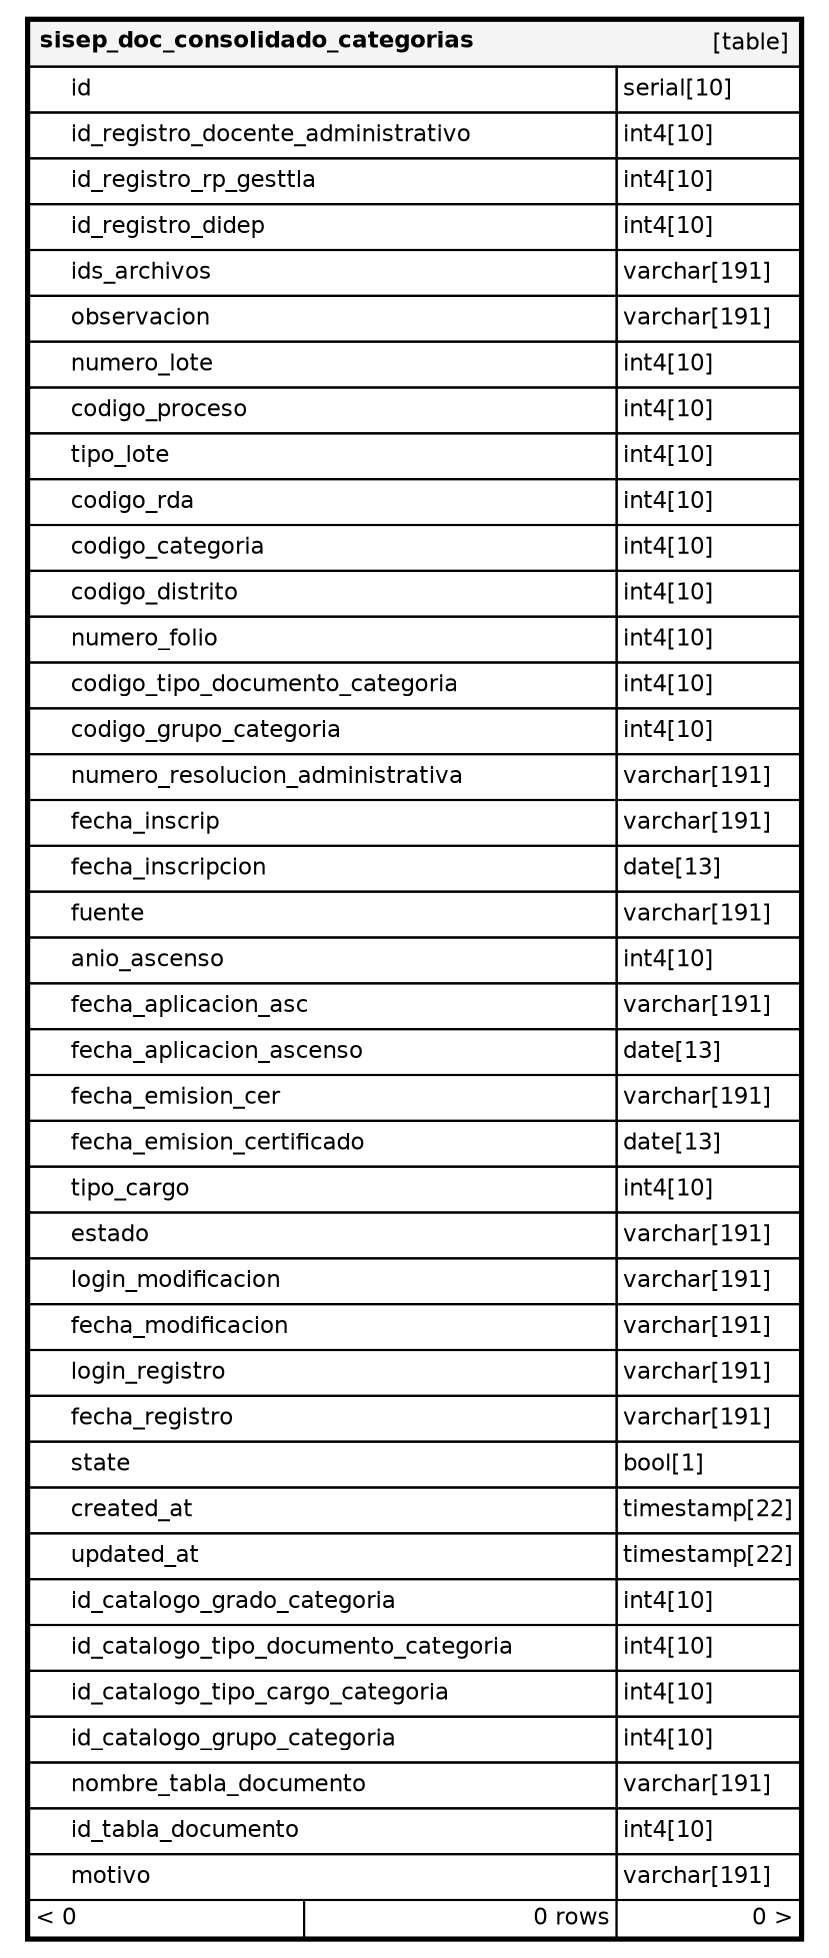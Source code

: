 digraph "sisep_doc_consolidado_categorias" {
  graph [
    rankdir="RL"
    bgcolor="#ffffff"
    nodesep="0.18"
    ranksep="0.46"
    fontname="Helvetica"
    fontsize="11"
    ration="compress"
  ];
  node [
    fontname="Helvetica"
    fontsize="11"
    shape="plaintext"
  ];
  edge [
    arrowsize="0.8"
  ];
  "sisep_doc_consolidado_categorias" [
   label=<
    <TABLE BORDER="2" CELLBORDER="1" CELLSPACING="0" BGCOLOR="#ffffff">
      <TR><TD COLSPAN="4"  BGCOLOR="#f5f5f5"><TABLE BORDER="0" CELLSPACING="0"><TR><TD ALIGN="LEFT"><B>sisep_doc_consolidado_categorias</B></TD><TD ALIGN="RIGHT">[table]</TD></TR></TABLE></TD></TR>
      <TR><TD PORT="id" COLSPAN="2" ALIGN="LEFT"><TABLE BORDER="0" CELLSPACING="0" ALIGN="LEFT"><TR ALIGN="LEFT"><TD ALIGN="LEFT" FIXEDSIZE="TRUE" WIDTH="15" HEIGHT="16"></TD><TD ALIGN="LEFT" FIXEDSIZE="TRUE" WIDTH="261" HEIGHT="16">id</TD></TR></TABLE></TD><TD PORT="id.type" ALIGN="LEFT">serial[10]</TD></TR>
      <TR><TD PORT="id_registro_docente_administrativo" COLSPAN="2" ALIGN="LEFT"><TABLE BORDER="0" CELLSPACING="0" ALIGN="LEFT"><TR ALIGN="LEFT"><TD ALIGN="LEFT" FIXEDSIZE="TRUE" WIDTH="15" HEIGHT="16"></TD><TD ALIGN="LEFT" FIXEDSIZE="TRUE" WIDTH="261" HEIGHT="16">id_registro_docente_administrativo</TD></TR></TABLE></TD><TD PORT="id_registro_docente_administrativo.type" ALIGN="LEFT">int4[10]</TD></TR>
      <TR><TD PORT="id_registro_rp_gesttla" COLSPAN="2" ALIGN="LEFT"><TABLE BORDER="0" CELLSPACING="0" ALIGN="LEFT"><TR ALIGN="LEFT"><TD ALIGN="LEFT" FIXEDSIZE="TRUE" WIDTH="15" HEIGHT="16"></TD><TD ALIGN="LEFT" FIXEDSIZE="TRUE" WIDTH="261" HEIGHT="16">id_registro_rp_gesttla</TD></TR></TABLE></TD><TD PORT="id_registro_rp_gesttla.type" ALIGN="LEFT">int4[10]</TD></TR>
      <TR><TD PORT="id_registro_didep" COLSPAN="2" ALIGN="LEFT"><TABLE BORDER="0" CELLSPACING="0" ALIGN="LEFT"><TR ALIGN="LEFT"><TD ALIGN="LEFT" FIXEDSIZE="TRUE" WIDTH="15" HEIGHT="16"></TD><TD ALIGN="LEFT" FIXEDSIZE="TRUE" WIDTH="261" HEIGHT="16">id_registro_didep</TD></TR></TABLE></TD><TD PORT="id_registro_didep.type" ALIGN="LEFT">int4[10]</TD></TR>
      <TR><TD PORT="ids_archivos" COLSPAN="2" ALIGN="LEFT"><TABLE BORDER="0" CELLSPACING="0" ALIGN="LEFT"><TR ALIGN="LEFT"><TD ALIGN="LEFT" FIXEDSIZE="TRUE" WIDTH="15" HEIGHT="16"></TD><TD ALIGN="LEFT" FIXEDSIZE="TRUE" WIDTH="261" HEIGHT="16">ids_archivos</TD></TR></TABLE></TD><TD PORT="ids_archivos.type" ALIGN="LEFT">varchar[191]</TD></TR>
      <TR><TD PORT="observacion" COLSPAN="2" ALIGN="LEFT"><TABLE BORDER="0" CELLSPACING="0" ALIGN="LEFT"><TR ALIGN="LEFT"><TD ALIGN="LEFT" FIXEDSIZE="TRUE" WIDTH="15" HEIGHT="16"></TD><TD ALIGN="LEFT" FIXEDSIZE="TRUE" WIDTH="261" HEIGHT="16">observacion</TD></TR></TABLE></TD><TD PORT="observacion.type" ALIGN="LEFT">varchar[191]</TD></TR>
      <TR><TD PORT="numero_lote" COLSPAN="2" ALIGN="LEFT"><TABLE BORDER="0" CELLSPACING="0" ALIGN="LEFT"><TR ALIGN="LEFT"><TD ALIGN="LEFT" FIXEDSIZE="TRUE" WIDTH="15" HEIGHT="16"></TD><TD ALIGN="LEFT" FIXEDSIZE="TRUE" WIDTH="261" HEIGHT="16">numero_lote</TD></TR></TABLE></TD><TD PORT="numero_lote.type" ALIGN="LEFT">int4[10]</TD></TR>
      <TR><TD PORT="codigo_proceso" COLSPAN="2" ALIGN="LEFT"><TABLE BORDER="0" CELLSPACING="0" ALIGN="LEFT"><TR ALIGN="LEFT"><TD ALIGN="LEFT" FIXEDSIZE="TRUE" WIDTH="15" HEIGHT="16"></TD><TD ALIGN="LEFT" FIXEDSIZE="TRUE" WIDTH="261" HEIGHT="16">codigo_proceso</TD></TR></TABLE></TD><TD PORT="codigo_proceso.type" ALIGN="LEFT">int4[10]</TD></TR>
      <TR><TD PORT="tipo_lote" COLSPAN="2" ALIGN="LEFT"><TABLE BORDER="0" CELLSPACING="0" ALIGN="LEFT"><TR ALIGN="LEFT"><TD ALIGN="LEFT" FIXEDSIZE="TRUE" WIDTH="15" HEIGHT="16"></TD><TD ALIGN="LEFT" FIXEDSIZE="TRUE" WIDTH="261" HEIGHT="16">tipo_lote</TD></TR></TABLE></TD><TD PORT="tipo_lote.type" ALIGN="LEFT">int4[10]</TD></TR>
      <TR><TD PORT="codigo_rda" COLSPAN="2" ALIGN="LEFT"><TABLE BORDER="0" CELLSPACING="0" ALIGN="LEFT"><TR ALIGN="LEFT"><TD ALIGN="LEFT" FIXEDSIZE="TRUE" WIDTH="15" HEIGHT="16"></TD><TD ALIGN="LEFT" FIXEDSIZE="TRUE" WIDTH="261" HEIGHT="16">codigo_rda</TD></TR></TABLE></TD><TD PORT="codigo_rda.type" ALIGN="LEFT">int4[10]</TD></TR>
      <TR><TD PORT="codigo_categoria" COLSPAN="2" ALIGN="LEFT"><TABLE BORDER="0" CELLSPACING="0" ALIGN="LEFT"><TR ALIGN="LEFT"><TD ALIGN="LEFT" FIXEDSIZE="TRUE" WIDTH="15" HEIGHT="16"></TD><TD ALIGN="LEFT" FIXEDSIZE="TRUE" WIDTH="261" HEIGHT="16">codigo_categoria</TD></TR></TABLE></TD><TD PORT="codigo_categoria.type" ALIGN="LEFT">int4[10]</TD></TR>
      <TR><TD PORT="codigo_distrito" COLSPAN="2" ALIGN="LEFT"><TABLE BORDER="0" CELLSPACING="0" ALIGN="LEFT"><TR ALIGN="LEFT"><TD ALIGN="LEFT" FIXEDSIZE="TRUE" WIDTH="15" HEIGHT="16"></TD><TD ALIGN="LEFT" FIXEDSIZE="TRUE" WIDTH="261" HEIGHT="16">codigo_distrito</TD></TR></TABLE></TD><TD PORT="codigo_distrito.type" ALIGN="LEFT">int4[10]</TD></TR>
      <TR><TD PORT="numero_folio" COLSPAN="2" ALIGN="LEFT"><TABLE BORDER="0" CELLSPACING="0" ALIGN="LEFT"><TR ALIGN="LEFT"><TD ALIGN="LEFT" FIXEDSIZE="TRUE" WIDTH="15" HEIGHT="16"></TD><TD ALIGN="LEFT" FIXEDSIZE="TRUE" WIDTH="261" HEIGHT="16">numero_folio</TD></TR></TABLE></TD><TD PORT="numero_folio.type" ALIGN="LEFT">int4[10]</TD></TR>
      <TR><TD PORT="codigo_tipo_documento_categoria" COLSPAN="2" ALIGN="LEFT"><TABLE BORDER="0" CELLSPACING="0" ALIGN="LEFT"><TR ALIGN="LEFT"><TD ALIGN="LEFT" FIXEDSIZE="TRUE" WIDTH="15" HEIGHT="16"></TD><TD ALIGN="LEFT" FIXEDSIZE="TRUE" WIDTH="261" HEIGHT="16">codigo_tipo_documento_categoria</TD></TR></TABLE></TD><TD PORT="codigo_tipo_documento_categoria.type" ALIGN="LEFT">int4[10]</TD></TR>
      <TR><TD PORT="codigo_grupo_categoria" COLSPAN="2" ALIGN="LEFT"><TABLE BORDER="0" CELLSPACING="0" ALIGN="LEFT"><TR ALIGN="LEFT"><TD ALIGN="LEFT" FIXEDSIZE="TRUE" WIDTH="15" HEIGHT="16"></TD><TD ALIGN="LEFT" FIXEDSIZE="TRUE" WIDTH="261" HEIGHT="16">codigo_grupo_categoria</TD></TR></TABLE></TD><TD PORT="codigo_grupo_categoria.type" ALIGN="LEFT">int4[10]</TD></TR>
      <TR><TD PORT="numero_resolucion_administrativa" COLSPAN="2" ALIGN="LEFT"><TABLE BORDER="0" CELLSPACING="0" ALIGN="LEFT"><TR ALIGN="LEFT"><TD ALIGN="LEFT" FIXEDSIZE="TRUE" WIDTH="15" HEIGHT="16"></TD><TD ALIGN="LEFT" FIXEDSIZE="TRUE" WIDTH="261" HEIGHT="16">numero_resolucion_administrativa</TD></TR></TABLE></TD><TD PORT="numero_resolucion_administrativa.type" ALIGN="LEFT">varchar[191]</TD></TR>
      <TR><TD PORT="fecha_inscrip" COLSPAN="2" ALIGN="LEFT"><TABLE BORDER="0" CELLSPACING="0" ALIGN="LEFT"><TR ALIGN="LEFT"><TD ALIGN="LEFT" FIXEDSIZE="TRUE" WIDTH="15" HEIGHT="16"></TD><TD ALIGN="LEFT" FIXEDSIZE="TRUE" WIDTH="261" HEIGHT="16">fecha_inscrip</TD></TR></TABLE></TD><TD PORT="fecha_inscrip.type" ALIGN="LEFT">varchar[191]</TD></TR>
      <TR><TD PORT="fecha_inscripcion" COLSPAN="2" ALIGN="LEFT"><TABLE BORDER="0" CELLSPACING="0" ALIGN="LEFT"><TR ALIGN="LEFT"><TD ALIGN="LEFT" FIXEDSIZE="TRUE" WIDTH="15" HEIGHT="16"></TD><TD ALIGN="LEFT" FIXEDSIZE="TRUE" WIDTH="261" HEIGHT="16">fecha_inscripcion</TD></TR></TABLE></TD><TD PORT="fecha_inscripcion.type" ALIGN="LEFT">date[13]</TD></TR>
      <TR><TD PORT="fuente" COLSPAN="2" ALIGN="LEFT"><TABLE BORDER="0" CELLSPACING="0" ALIGN="LEFT"><TR ALIGN="LEFT"><TD ALIGN="LEFT" FIXEDSIZE="TRUE" WIDTH="15" HEIGHT="16"></TD><TD ALIGN="LEFT" FIXEDSIZE="TRUE" WIDTH="261" HEIGHT="16">fuente</TD></TR></TABLE></TD><TD PORT="fuente.type" ALIGN="LEFT">varchar[191]</TD></TR>
      <TR><TD PORT="anio_ascenso" COLSPAN="2" ALIGN="LEFT"><TABLE BORDER="0" CELLSPACING="0" ALIGN="LEFT"><TR ALIGN="LEFT"><TD ALIGN="LEFT" FIXEDSIZE="TRUE" WIDTH="15" HEIGHT="16"></TD><TD ALIGN="LEFT" FIXEDSIZE="TRUE" WIDTH="261" HEIGHT="16">anio_ascenso</TD></TR></TABLE></TD><TD PORT="anio_ascenso.type" ALIGN="LEFT">int4[10]</TD></TR>
      <TR><TD PORT="fecha_aplicacion_asc" COLSPAN="2" ALIGN="LEFT"><TABLE BORDER="0" CELLSPACING="0" ALIGN="LEFT"><TR ALIGN="LEFT"><TD ALIGN="LEFT" FIXEDSIZE="TRUE" WIDTH="15" HEIGHT="16"></TD><TD ALIGN="LEFT" FIXEDSIZE="TRUE" WIDTH="261" HEIGHT="16">fecha_aplicacion_asc</TD></TR></TABLE></TD><TD PORT="fecha_aplicacion_asc.type" ALIGN="LEFT">varchar[191]</TD></TR>
      <TR><TD PORT="fecha_aplicacion_ascenso" COLSPAN="2" ALIGN="LEFT"><TABLE BORDER="0" CELLSPACING="0" ALIGN="LEFT"><TR ALIGN="LEFT"><TD ALIGN="LEFT" FIXEDSIZE="TRUE" WIDTH="15" HEIGHT="16"></TD><TD ALIGN="LEFT" FIXEDSIZE="TRUE" WIDTH="261" HEIGHT="16">fecha_aplicacion_ascenso</TD></TR></TABLE></TD><TD PORT="fecha_aplicacion_ascenso.type" ALIGN="LEFT">date[13]</TD></TR>
      <TR><TD PORT="fecha_emision_cer" COLSPAN="2" ALIGN="LEFT"><TABLE BORDER="0" CELLSPACING="0" ALIGN="LEFT"><TR ALIGN="LEFT"><TD ALIGN="LEFT" FIXEDSIZE="TRUE" WIDTH="15" HEIGHT="16"></TD><TD ALIGN="LEFT" FIXEDSIZE="TRUE" WIDTH="261" HEIGHT="16">fecha_emision_cer</TD></TR></TABLE></TD><TD PORT="fecha_emision_cer.type" ALIGN="LEFT">varchar[191]</TD></TR>
      <TR><TD PORT="fecha_emision_certificado" COLSPAN="2" ALIGN="LEFT"><TABLE BORDER="0" CELLSPACING="0" ALIGN="LEFT"><TR ALIGN="LEFT"><TD ALIGN="LEFT" FIXEDSIZE="TRUE" WIDTH="15" HEIGHT="16"></TD><TD ALIGN="LEFT" FIXEDSIZE="TRUE" WIDTH="261" HEIGHT="16">fecha_emision_certificado</TD></TR></TABLE></TD><TD PORT="fecha_emision_certificado.type" ALIGN="LEFT">date[13]</TD></TR>
      <TR><TD PORT="tipo_cargo" COLSPAN="2" ALIGN="LEFT"><TABLE BORDER="0" CELLSPACING="0" ALIGN="LEFT"><TR ALIGN="LEFT"><TD ALIGN="LEFT" FIXEDSIZE="TRUE" WIDTH="15" HEIGHT="16"></TD><TD ALIGN="LEFT" FIXEDSIZE="TRUE" WIDTH="261" HEIGHT="16">tipo_cargo</TD></TR></TABLE></TD><TD PORT="tipo_cargo.type" ALIGN="LEFT">int4[10]</TD></TR>
      <TR><TD PORT="estado" COLSPAN="2" ALIGN="LEFT"><TABLE BORDER="0" CELLSPACING="0" ALIGN="LEFT"><TR ALIGN="LEFT"><TD ALIGN="LEFT" FIXEDSIZE="TRUE" WIDTH="15" HEIGHT="16"></TD><TD ALIGN="LEFT" FIXEDSIZE="TRUE" WIDTH="261" HEIGHT="16">estado</TD></TR></TABLE></TD><TD PORT="estado.type" ALIGN="LEFT">varchar[191]</TD></TR>
      <TR><TD PORT="login_modificacion" COLSPAN="2" ALIGN="LEFT"><TABLE BORDER="0" CELLSPACING="0" ALIGN="LEFT"><TR ALIGN="LEFT"><TD ALIGN="LEFT" FIXEDSIZE="TRUE" WIDTH="15" HEIGHT="16"></TD><TD ALIGN="LEFT" FIXEDSIZE="TRUE" WIDTH="261" HEIGHT="16">login_modificacion</TD></TR></TABLE></TD><TD PORT="login_modificacion.type" ALIGN="LEFT">varchar[191]</TD></TR>
      <TR><TD PORT="fecha_modificacion" COLSPAN="2" ALIGN="LEFT"><TABLE BORDER="0" CELLSPACING="0" ALIGN="LEFT"><TR ALIGN="LEFT"><TD ALIGN="LEFT" FIXEDSIZE="TRUE" WIDTH="15" HEIGHT="16"></TD><TD ALIGN="LEFT" FIXEDSIZE="TRUE" WIDTH="261" HEIGHT="16">fecha_modificacion</TD></TR></TABLE></TD><TD PORT="fecha_modificacion.type" ALIGN="LEFT">varchar[191]</TD></TR>
      <TR><TD PORT="login_registro" COLSPAN="2" ALIGN="LEFT"><TABLE BORDER="0" CELLSPACING="0" ALIGN="LEFT"><TR ALIGN="LEFT"><TD ALIGN="LEFT" FIXEDSIZE="TRUE" WIDTH="15" HEIGHT="16"></TD><TD ALIGN="LEFT" FIXEDSIZE="TRUE" WIDTH="261" HEIGHT="16">login_registro</TD></TR></TABLE></TD><TD PORT="login_registro.type" ALIGN="LEFT">varchar[191]</TD></TR>
      <TR><TD PORT="fecha_registro" COLSPAN="2" ALIGN="LEFT"><TABLE BORDER="0" CELLSPACING="0" ALIGN="LEFT"><TR ALIGN="LEFT"><TD ALIGN="LEFT" FIXEDSIZE="TRUE" WIDTH="15" HEIGHT="16"></TD><TD ALIGN="LEFT" FIXEDSIZE="TRUE" WIDTH="261" HEIGHT="16">fecha_registro</TD></TR></TABLE></TD><TD PORT="fecha_registro.type" ALIGN="LEFT">varchar[191]</TD></TR>
      <TR><TD PORT="state" COLSPAN="2" ALIGN="LEFT"><TABLE BORDER="0" CELLSPACING="0" ALIGN="LEFT"><TR ALIGN="LEFT"><TD ALIGN="LEFT" FIXEDSIZE="TRUE" WIDTH="15" HEIGHT="16"></TD><TD ALIGN="LEFT" FIXEDSIZE="TRUE" WIDTH="261" HEIGHT="16">state</TD></TR></TABLE></TD><TD PORT="state.type" ALIGN="LEFT">bool[1]</TD></TR>
      <TR><TD PORT="created_at" COLSPAN="2" ALIGN="LEFT"><TABLE BORDER="0" CELLSPACING="0" ALIGN="LEFT"><TR ALIGN="LEFT"><TD ALIGN="LEFT" FIXEDSIZE="TRUE" WIDTH="15" HEIGHT="16"></TD><TD ALIGN="LEFT" FIXEDSIZE="TRUE" WIDTH="261" HEIGHT="16">created_at</TD></TR></TABLE></TD><TD PORT="created_at.type" ALIGN="LEFT">timestamp[22]</TD></TR>
      <TR><TD PORT="updated_at" COLSPAN="2" ALIGN="LEFT"><TABLE BORDER="0" CELLSPACING="0" ALIGN="LEFT"><TR ALIGN="LEFT"><TD ALIGN="LEFT" FIXEDSIZE="TRUE" WIDTH="15" HEIGHT="16"></TD><TD ALIGN="LEFT" FIXEDSIZE="TRUE" WIDTH="261" HEIGHT="16">updated_at</TD></TR></TABLE></TD><TD PORT="updated_at.type" ALIGN="LEFT">timestamp[22]</TD></TR>
      <TR><TD PORT="id_catalogo_grado_categoria" COLSPAN="2" ALIGN="LEFT"><TABLE BORDER="0" CELLSPACING="0" ALIGN="LEFT"><TR ALIGN="LEFT"><TD ALIGN="LEFT" FIXEDSIZE="TRUE" WIDTH="15" HEIGHT="16"></TD><TD ALIGN="LEFT" FIXEDSIZE="TRUE" WIDTH="261" HEIGHT="16">id_catalogo_grado_categoria</TD></TR></TABLE></TD><TD PORT="id_catalogo_grado_categoria.type" ALIGN="LEFT">int4[10]</TD></TR>
      <TR><TD PORT="id_catalogo_tipo_documento_categoria" COLSPAN="2" ALIGN="LEFT"><TABLE BORDER="0" CELLSPACING="0" ALIGN="LEFT"><TR ALIGN="LEFT"><TD ALIGN="LEFT" FIXEDSIZE="TRUE" WIDTH="15" HEIGHT="16"></TD><TD ALIGN="LEFT" FIXEDSIZE="TRUE" WIDTH="261" HEIGHT="16">id_catalogo_tipo_documento_categoria</TD></TR></TABLE></TD><TD PORT="id_catalogo_tipo_documento_categoria.type" ALIGN="LEFT">int4[10]</TD></TR>
      <TR><TD PORT="id_catalogo_tipo_cargo_categoria" COLSPAN="2" ALIGN="LEFT"><TABLE BORDER="0" CELLSPACING="0" ALIGN="LEFT"><TR ALIGN="LEFT"><TD ALIGN="LEFT" FIXEDSIZE="TRUE" WIDTH="15" HEIGHT="16"></TD><TD ALIGN="LEFT" FIXEDSIZE="TRUE" WIDTH="261" HEIGHT="16">id_catalogo_tipo_cargo_categoria</TD></TR></TABLE></TD><TD PORT="id_catalogo_tipo_cargo_categoria.type" ALIGN="LEFT">int4[10]</TD></TR>
      <TR><TD PORT="id_catalogo_grupo_categoria" COLSPAN="2" ALIGN="LEFT"><TABLE BORDER="0" CELLSPACING="0" ALIGN="LEFT"><TR ALIGN="LEFT"><TD ALIGN="LEFT" FIXEDSIZE="TRUE" WIDTH="15" HEIGHT="16"></TD><TD ALIGN="LEFT" FIXEDSIZE="TRUE" WIDTH="261" HEIGHT="16">id_catalogo_grupo_categoria</TD></TR></TABLE></TD><TD PORT="id_catalogo_grupo_categoria.type" ALIGN="LEFT">int4[10]</TD></TR>
      <TR><TD PORT="nombre_tabla_documento" COLSPAN="2" ALIGN="LEFT"><TABLE BORDER="0" CELLSPACING="0" ALIGN="LEFT"><TR ALIGN="LEFT"><TD ALIGN="LEFT" FIXEDSIZE="TRUE" WIDTH="15" HEIGHT="16"></TD><TD ALIGN="LEFT" FIXEDSIZE="TRUE" WIDTH="261" HEIGHT="16">nombre_tabla_documento</TD></TR></TABLE></TD><TD PORT="nombre_tabla_documento.type" ALIGN="LEFT">varchar[191]</TD></TR>
      <TR><TD PORT="id_tabla_documento" COLSPAN="2" ALIGN="LEFT"><TABLE BORDER="0" CELLSPACING="0" ALIGN="LEFT"><TR ALIGN="LEFT"><TD ALIGN="LEFT" FIXEDSIZE="TRUE" WIDTH="15" HEIGHT="16"></TD><TD ALIGN="LEFT" FIXEDSIZE="TRUE" WIDTH="261" HEIGHT="16">id_tabla_documento</TD></TR></TABLE></TD><TD PORT="id_tabla_documento.type" ALIGN="LEFT">int4[10]</TD></TR>
      <TR><TD PORT="motivo" COLSPAN="2" ALIGN="LEFT"><TABLE BORDER="0" CELLSPACING="0" ALIGN="LEFT"><TR ALIGN="LEFT"><TD ALIGN="LEFT" FIXEDSIZE="TRUE" WIDTH="15" HEIGHT="16"></TD><TD ALIGN="LEFT" FIXEDSIZE="TRUE" WIDTH="261" HEIGHT="16">motivo</TD></TR></TABLE></TD><TD PORT="motivo.type" ALIGN="LEFT">varchar[191]</TD></TR>
      <TR><TD ALIGN="LEFT" BGCOLOR="#ffffff">&lt; 0</TD><TD ALIGN="RIGHT" BGCOLOR="#ffffff">0 rows</TD><TD ALIGN="RIGHT" BGCOLOR="#ffffff">0 &gt;</TD></TR>
    </TABLE>>
    URL="tables/sisep_doc_consolidado_categorias.html"
    target="_top"
    tooltip="sisep_doc_consolidado_categorias"
  ];
}
